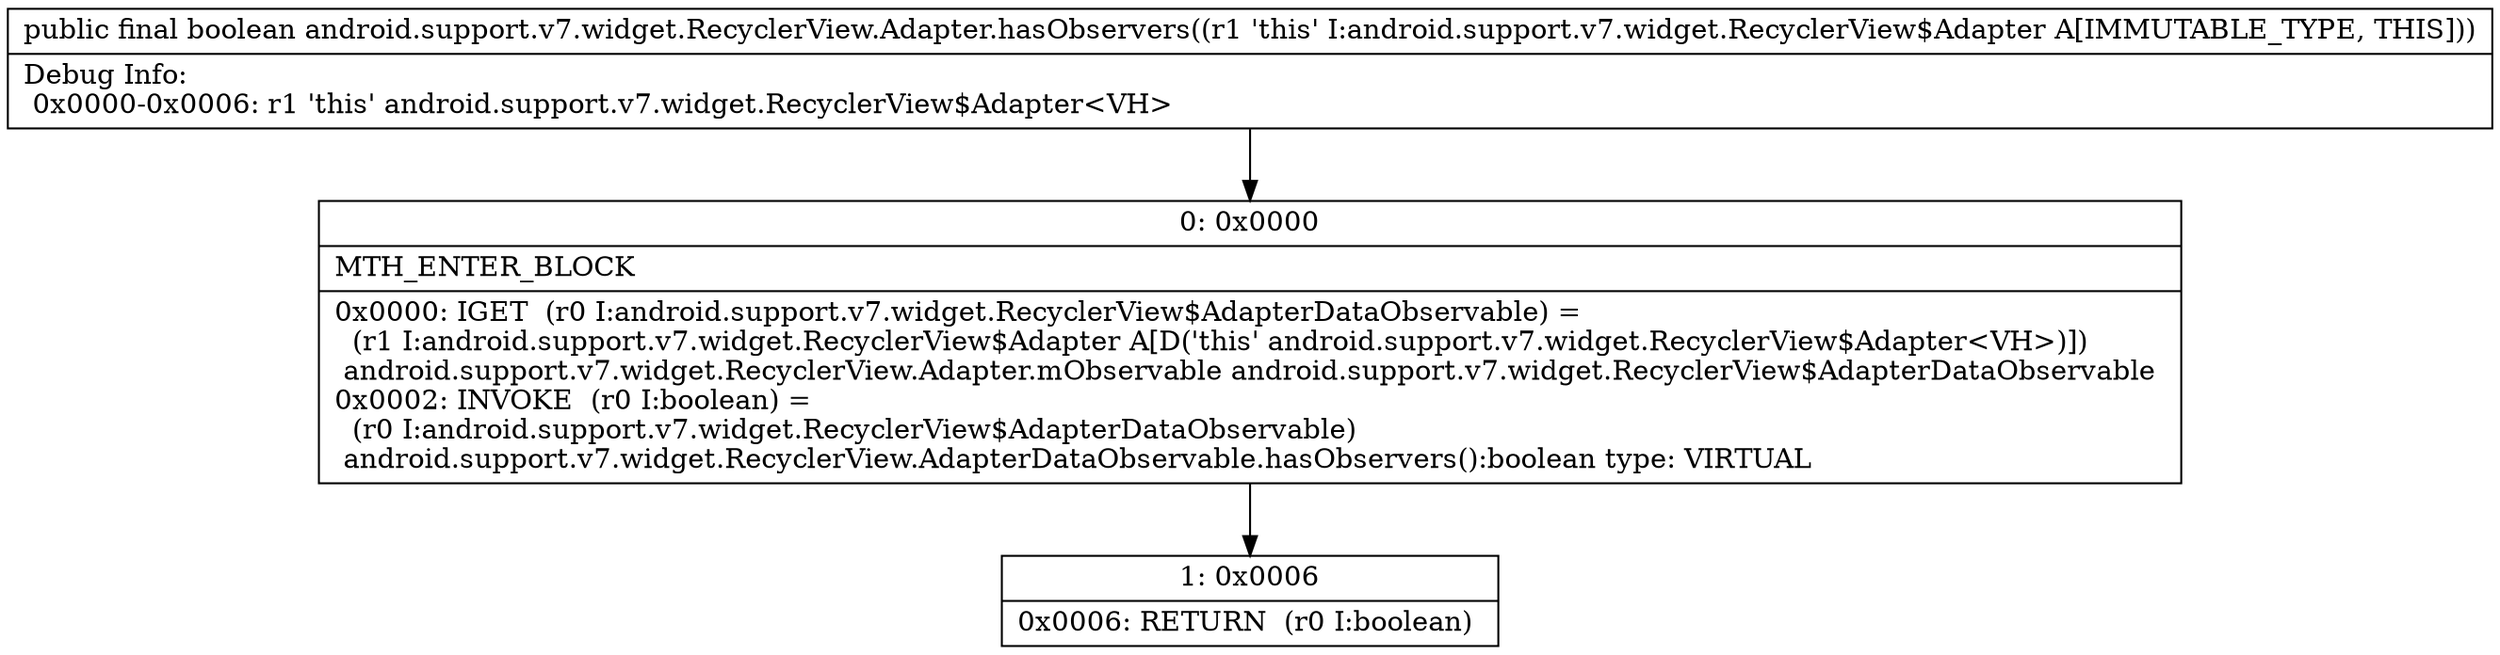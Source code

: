 digraph "CFG forandroid.support.v7.widget.RecyclerView.Adapter.hasObservers()Z" {
Node_0 [shape=record,label="{0\:\ 0x0000|MTH_ENTER_BLOCK\l|0x0000: IGET  (r0 I:android.support.v7.widget.RecyclerView$AdapterDataObservable) = \l  (r1 I:android.support.v7.widget.RecyclerView$Adapter A[D('this' android.support.v7.widget.RecyclerView$Adapter\<VH\>)])\l android.support.v7.widget.RecyclerView.Adapter.mObservable android.support.v7.widget.RecyclerView$AdapterDataObservable \l0x0002: INVOKE  (r0 I:boolean) = \l  (r0 I:android.support.v7.widget.RecyclerView$AdapterDataObservable)\l android.support.v7.widget.RecyclerView.AdapterDataObservable.hasObservers():boolean type: VIRTUAL \l}"];
Node_1 [shape=record,label="{1\:\ 0x0006|0x0006: RETURN  (r0 I:boolean) \l}"];
MethodNode[shape=record,label="{public final boolean android.support.v7.widget.RecyclerView.Adapter.hasObservers((r1 'this' I:android.support.v7.widget.RecyclerView$Adapter A[IMMUTABLE_TYPE, THIS]))  | Debug Info:\l  0x0000\-0x0006: r1 'this' android.support.v7.widget.RecyclerView$Adapter\<VH\>\l}"];
MethodNode -> Node_0;
Node_0 -> Node_1;
}

